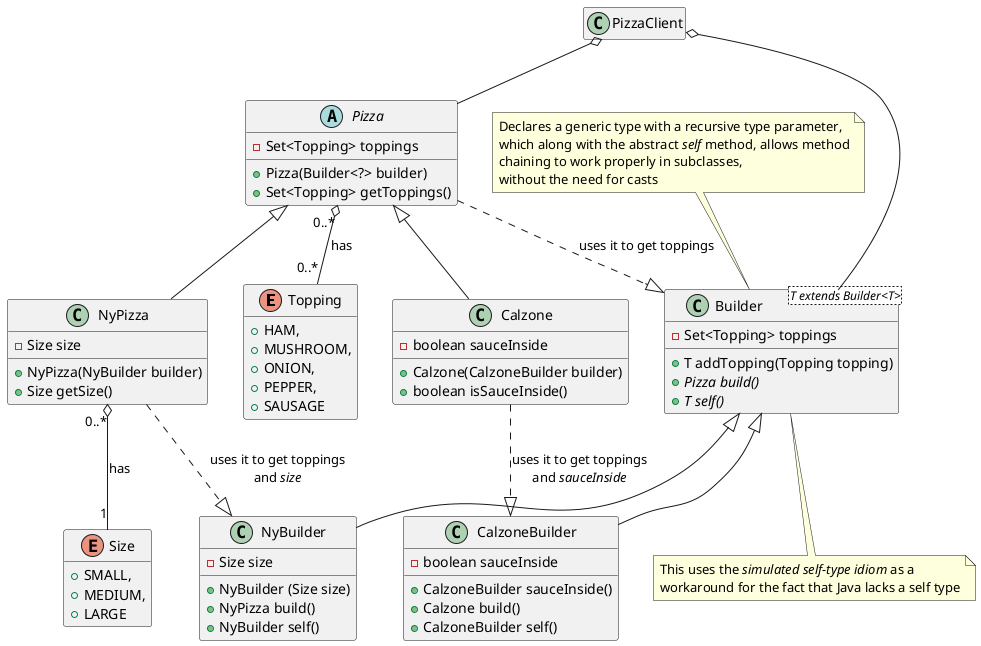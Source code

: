 @startuml
enum Topping {
    + HAM,
    + MUSHROOM,
    + ONION,
    + PEPPER,
    + SAUSAGE
}

abstract class Pizza {
    - Set<Topping> toppings

    + Pizza(Builder<?> builder)
    + Set<Topping> getToppings()
}

Pizza "0..*" o-- "0..*" Topping : has

abstract class Builder<T extends Builder<T>> {
    - Set<Topping> toppings

    + T addTopping(Topping topping)
    + {abstract} Pizza build()
    + {abstract} T self()
}

class Builder
note top: Declares a generic type with a recursive type parameter,\nwhich along with the abstract <i>self</i> method, allows method\nchaining to work properly in subclasses,\nwithout the need for casts

class Builder
note bottom: This uses the <i>simulated self-type idiom</i> as a\nworkaround for the fact that Java lacks a self type

Pizza ..|> Builder : uses it to get toppings

class Calzone extends Pizza {
    - boolean sauceInside

    + Calzone(CalzoneBuilder builder)
    + boolean isSauceInside()
}

class CalzoneBuilder extends Builder {
    - boolean sauceInside

    + CalzoneBuilder sauceInside()
    + Calzone build()
    + CalzoneBuilder self()
}

Calzone ..|> CalzoneBuilder : uses it to get toppings\nand <i>sauceInside</i>

enum Size {
    + SMALL,
    + MEDIUM,
    + LARGE
}

class NyPizza extends Pizza {
    - Size size

    + NyPizza(NyBuilder builder)
    + Size getSize()
}

class NyBuilder extends Builder {
    - Size size

    + NyBuilder (Size size)
    + NyPizza build()
    + NyBuilder self()
}

NyPizza ..|> NyBuilder : uses it to get toppings\nand <i>size</i>
NyPizza "0..*" o-- "1" Size : has

class PizzaClient

PizzaClient o-- Pizza
PizzaClient o-- Builder

hide empty members
@enduml